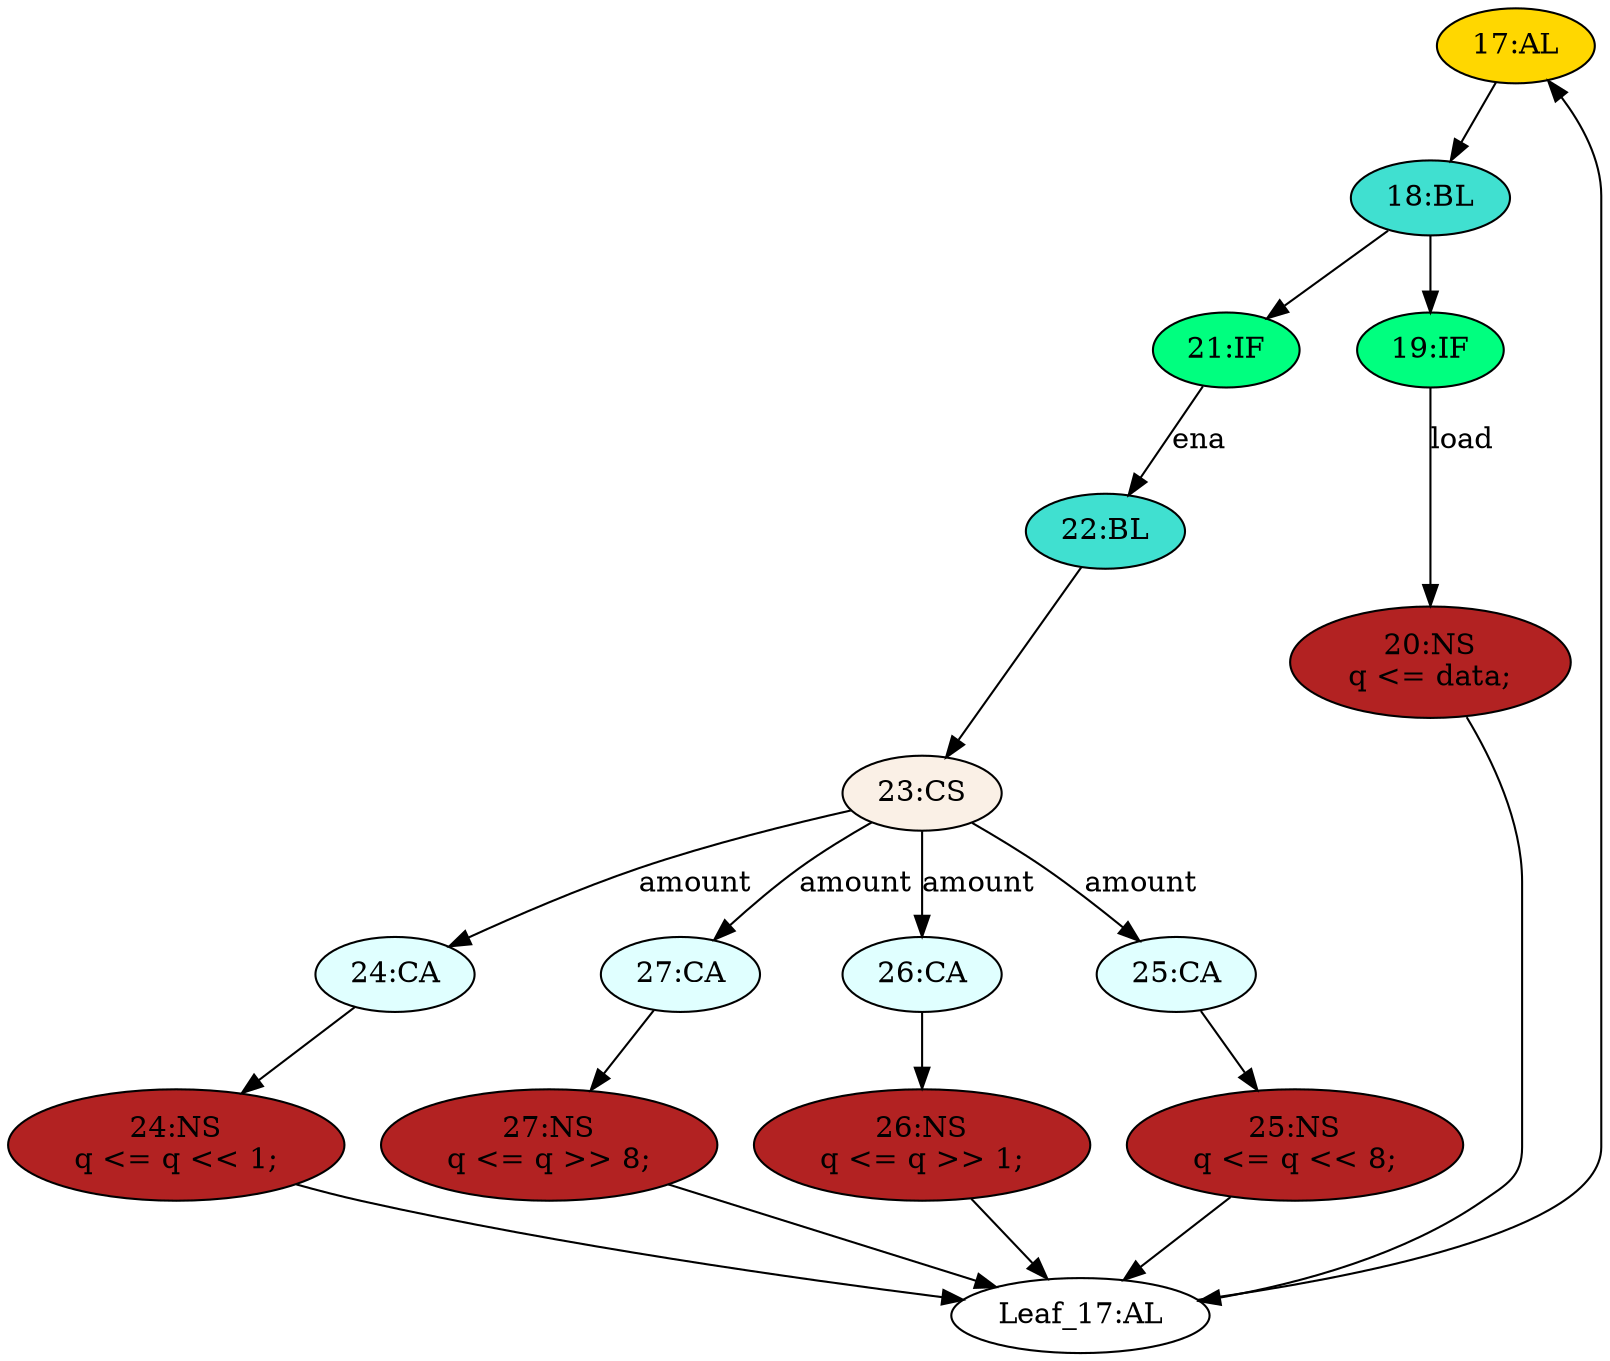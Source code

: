 strict digraph "compose( ,  )" {
	node [label="\N"];
	"17:AL"	[ast="<pyverilog.vparser.ast.Always object at 0x7f5785bb71d0>",
		clk_sens=True,
		fillcolor=gold,
		label="17:AL",
		sens="['clk']",
		statements="[]",
		style=filled,
		typ=Always,
		use_var="['q', 'ena', 'amount', 'data', 'load']"];
	"18:BL"	[ast="<pyverilog.vparser.ast.Block object at 0x7f5785ba3890>",
		fillcolor=turquoise,
		label="18:BL",
		statements="[]",
		style=filled,
		typ=Block];
	"17:AL" -> "18:BL"	[cond="[]",
		lineno=None];
	"24:CA"	[ast="<pyverilog.vparser.ast.Case object at 0x7f5785bb1150>",
		fillcolor=lightcyan,
		label="24:CA",
		statements="[]",
		style=filled,
		typ=Case];
	"24:NS"	[ast="<pyverilog.vparser.ast.NonblockingSubstitution object at 0x7f5785bb1050>",
		fillcolor=firebrick,
		label="24:NS
q <= q << 1;",
		statements="[<pyverilog.vparser.ast.NonblockingSubstitution object at 0x7f5785bb1050>]",
		style=filled,
		typ=NonblockingSubstitution];
	"24:CA" -> "24:NS"	[cond="[]",
		lineno=None];
	"22:BL"	[ast="<pyverilog.vparser.ast.Block object at 0x7f5785b4ee90>",
		fillcolor=turquoise,
		label="22:BL",
		statements="[]",
		style=filled,
		typ=Block];
	"23:CS"	[ast="<pyverilog.vparser.ast.CaseStatement object at 0x7f5785ba6f50>",
		fillcolor=linen,
		label="23:CS",
		statements="[]",
		style=filled,
		typ=CaseStatement];
	"22:BL" -> "23:CS"	[cond="[]",
		lineno=None];
	"21:IF"	[ast="<pyverilog.vparser.ast.IfStatement object at 0x7f5785ba3ed0>",
		fillcolor=springgreen,
		label="21:IF",
		statements="[]",
		style=filled,
		typ=IfStatement];
	"18:BL" -> "21:IF"	[cond="[]",
		lineno=None];
	"19:IF"	[ast="<pyverilog.vparser.ast.IfStatement object at 0x7f5785bb7090>",
		fillcolor=springgreen,
		label="19:IF",
		statements="[]",
		style=filled,
		typ=IfStatement];
	"18:BL" -> "19:IF"	[cond="[]",
		lineno=None];
	"20:NS"	[ast="<pyverilog.vparser.ast.NonblockingSubstitution object at 0x7f5785ba3610>",
		fillcolor=firebrick,
		label="20:NS
q <= data;",
		statements="[<pyverilog.vparser.ast.NonblockingSubstitution object at 0x7f5785ba3610>]",
		style=filled,
		typ=NonblockingSubstitution];
	"Leaf_17:AL"	[def_var="['q']",
		label="Leaf_17:AL"];
	"20:NS" -> "Leaf_17:AL"	[cond="[]",
		lineno=None];
	"26:NS"	[ast="<pyverilog.vparser.ast.NonblockingSubstitution object at 0x7f5785ba6290>",
		fillcolor=firebrick,
		label="26:NS
q <= q >> 1;",
		statements="[<pyverilog.vparser.ast.NonblockingSubstitution object at 0x7f5785ba6290>]",
		style=filled,
		typ=NonblockingSubstitution];
	"26:NS" -> "Leaf_17:AL"	[cond="[]",
		lineno=None];
	"27:CA"	[ast="<pyverilog.vparser.ast.Case object at 0x7f5789d05d10>",
		fillcolor=lightcyan,
		label="27:CA",
		statements="[]",
		style=filled,
		typ=Case];
	"27:NS"	[ast="<pyverilog.vparser.ast.NonblockingSubstitution object at 0x7f5785e6a150>",
		fillcolor=firebrick,
		label="27:NS
q <= q >> 8;",
		statements="[<pyverilog.vparser.ast.NonblockingSubstitution object at 0x7f5785e6a150>]",
		style=filled,
		typ=NonblockingSubstitution];
	"27:CA" -> "27:NS"	[cond="[]",
		lineno=None];
	"21:IF" -> "22:BL"	[cond="['ena']",
		label=ena,
		lineno=21];
	"25:NS"	[ast="<pyverilog.vparser.ast.NonblockingSubstitution object at 0x7f5785ba6850>",
		fillcolor=firebrick,
		label="25:NS
q <= q << 8;",
		statements="[<pyverilog.vparser.ast.NonblockingSubstitution object at 0x7f5785ba6850>]",
		style=filled,
		typ=NonblockingSubstitution];
	"25:NS" -> "Leaf_17:AL"	[cond="[]",
		lineno=None];
	"19:IF" -> "20:NS"	[cond="['load']",
		label=load,
		lineno=19];
	"24:NS" -> "Leaf_17:AL"	[cond="[]",
		lineno=None];
	"27:NS" -> "Leaf_17:AL"	[cond="[]",
		lineno=None];
	"23:CS" -> "24:CA"	[cond="['amount']",
		label=amount,
		lineno=23];
	"23:CS" -> "27:CA"	[cond="['amount']",
		label=amount,
		lineno=23];
	"26:CA"	[ast="<pyverilog.vparser.ast.Case object at 0x7f5785ba6150>",
		fillcolor=lightcyan,
		label="26:CA",
		statements="[]",
		style=filled,
		typ=Case];
	"23:CS" -> "26:CA"	[cond="['amount']",
		label=amount,
		lineno=23];
	"25:CA"	[ast="<pyverilog.vparser.ast.Case object at 0x7f5785bbd4d0>",
		fillcolor=lightcyan,
		label="25:CA",
		statements="[]",
		style=filled,
		typ=Case];
	"23:CS" -> "25:CA"	[cond="['amount']",
		label=amount,
		lineno=23];
	"26:CA" -> "26:NS"	[cond="[]",
		lineno=None];
	"25:CA" -> "25:NS"	[cond="[]",
		lineno=None];
	"Leaf_17:AL" -> "17:AL";
}
